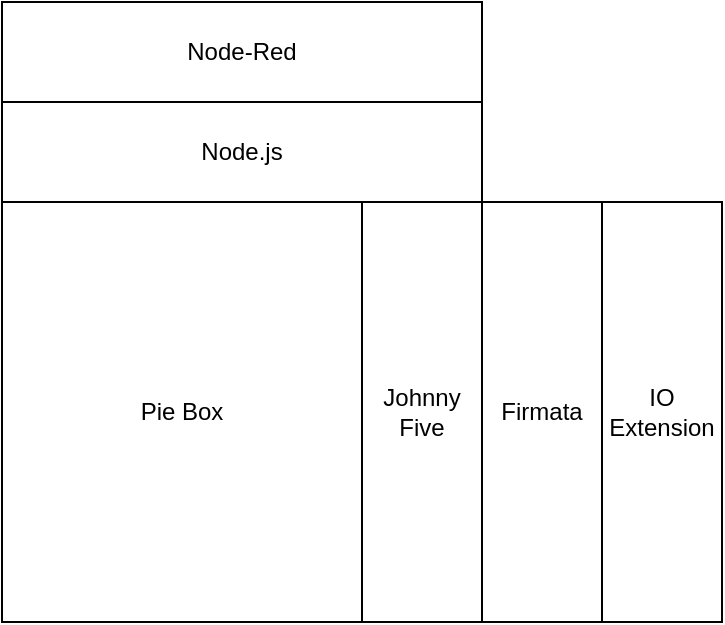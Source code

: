 <mxfile version="13.3.9" type="device"><diagram id="Wv8fZWaZYtKjCymnM-xI" name="Page-1"><mxGraphModel dx="1028" dy="551" grid="1" gridSize="10" guides="1" tooltips="1" connect="1" arrows="1" fold="1" page="1" pageScale="1" pageWidth="850" pageHeight="1100" math="0" shadow="0"><root><mxCell id="0"/><mxCell id="1" parent="0"/><mxCell id="qzZYDclUNucg8hTBXjdY-1" value="Pie Box" style="rounded=0;whiteSpace=wrap;html=1;" vertex="1" parent="1"><mxGeometry x="210" y="210" width="180" height="210" as="geometry"/></mxCell><mxCell id="qzZYDclUNucg8hTBXjdY-2" value="Johnny Five" style="rounded=0;whiteSpace=wrap;html=1;" vertex="1" parent="1"><mxGeometry x="390" y="210" width="60" height="210" as="geometry"/></mxCell><mxCell id="qzZYDclUNucg8hTBXjdY-3" value="Node-Red" style="rounded=0;whiteSpace=wrap;html=1;" vertex="1" parent="1"><mxGeometry x="210" y="110" width="240" height="50" as="geometry"/></mxCell><mxCell id="qzZYDclUNucg8hTBXjdY-4" value="Firmata" style="rounded=0;whiteSpace=wrap;html=1;" vertex="1" parent="1"><mxGeometry x="450" y="210" width="60" height="210" as="geometry"/></mxCell><mxCell id="qzZYDclUNucg8hTBXjdY-6" value="IO Extension" style="rounded=0;whiteSpace=wrap;html=1;" vertex="1" parent="1"><mxGeometry x="510" y="210" width="60" height="210" as="geometry"/></mxCell><mxCell id="qzZYDclUNucg8hTBXjdY-7" value="Node.js" style="rounded=0;whiteSpace=wrap;html=1;" vertex="1" parent="1"><mxGeometry x="210" y="160" width="240" height="50" as="geometry"/></mxCell></root></mxGraphModel></diagram></mxfile>